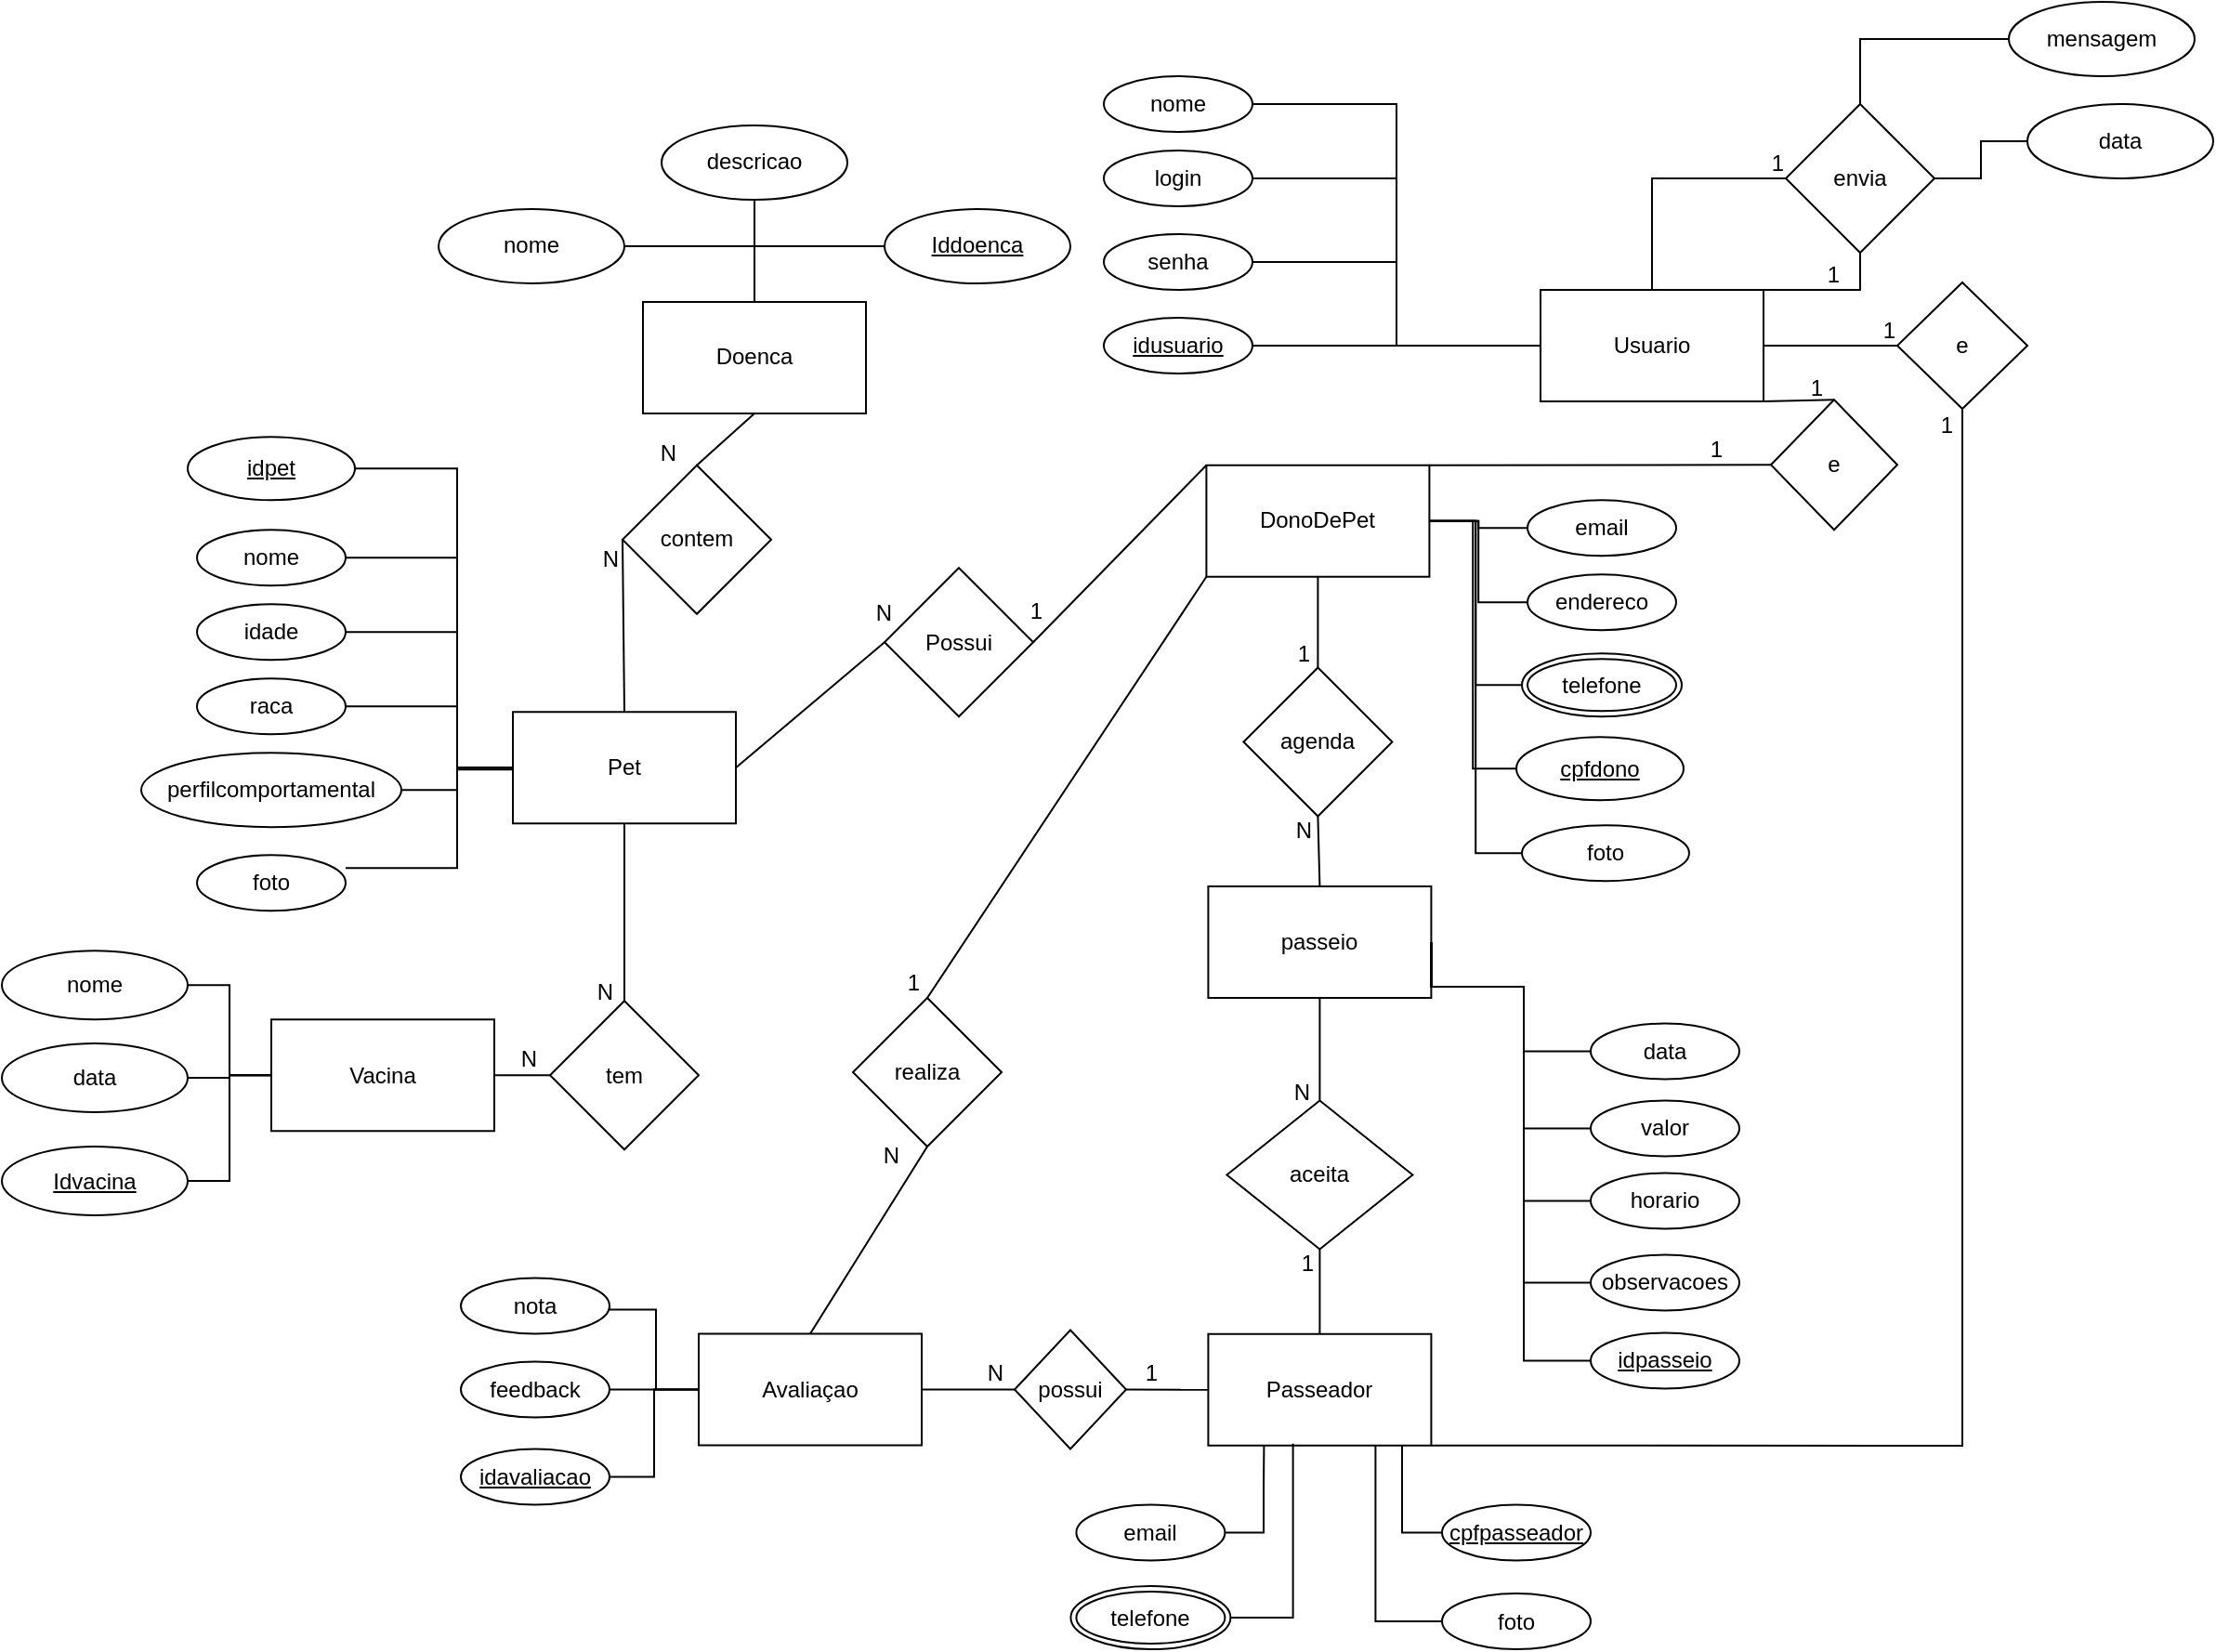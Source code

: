 <mxfile version="24.2.2" type="device">
  <diagram name="Página-1" id="4BAQ9GUI9kAKCa6rDoIa">
    <mxGraphModel dx="2752" dy="934" grid="1" gridSize="10" guides="1" tooltips="1" connect="1" arrows="1" fold="1" page="0" pageScale="1" pageWidth="827" pageHeight="1169" math="0" shadow="0">
      <root>
        <mxCell id="0" />
        <mxCell id="1" parent="0" />
        <mxCell id="MonJqRNqbHhOGK0CBUrv-2" value="Usuario" style="rounded=0;whiteSpace=wrap;html=1;" parent="1" vertex="1">
          <mxGeometry x="-307" y="255" width="120" height="60" as="geometry" />
        </mxCell>
        <mxCell id="MonJqRNqbHhOGK0CBUrv-3" style="edgeStyle=orthogonalEdgeStyle;rounded=0;orthogonalLoop=1;jettySize=auto;html=1;exitX=0.5;exitY=1;exitDx=0;exitDy=0;" parent="1" source="MonJqRNqbHhOGK0CBUrv-2" target="MonJqRNqbHhOGK0CBUrv-2" edge="1">
          <mxGeometry relative="1" as="geometry" />
        </mxCell>
        <mxCell id="MonJqRNqbHhOGK0CBUrv-10" style="edgeStyle=orthogonalEdgeStyle;rounded=0;orthogonalLoop=1;jettySize=auto;html=1;exitX=1;exitY=0.5;exitDx=0;exitDy=0;entryX=0;entryY=0.5;entryDx=0;entryDy=0;endArrow=none;endFill=0;" parent="1" source="MonJqRNqbHhOGK0CBUrv-4" target="MonJqRNqbHhOGK0CBUrv-2" edge="1">
          <mxGeometry relative="1" as="geometry" />
        </mxCell>
        <mxCell id="MonJqRNqbHhOGK0CBUrv-4" value="login" style="ellipse;whiteSpace=wrap;html=1;" parent="1" vertex="1">
          <mxGeometry x="-542" y="180" width="80" height="30" as="geometry" />
        </mxCell>
        <mxCell id="774Z3FmDkCT8_oQ44oAT-26" style="edgeStyle=orthogonalEdgeStyle;rounded=0;orthogonalLoop=1;jettySize=auto;html=1;entryX=0;entryY=0.5;entryDx=0;entryDy=0;endArrow=none;endFill=0;" parent="1" source="MonJqRNqbHhOGK0CBUrv-5" target="MonJqRNqbHhOGK0CBUrv-2" edge="1">
          <mxGeometry relative="1" as="geometry" />
        </mxCell>
        <mxCell id="MonJqRNqbHhOGK0CBUrv-5" value="senha" style="ellipse;whiteSpace=wrap;html=1;" parent="1" vertex="1">
          <mxGeometry x="-542" y="225" width="80" height="30" as="geometry" />
        </mxCell>
        <mxCell id="MonJqRNqbHhOGK0CBUrv-11" style="edgeStyle=orthogonalEdgeStyle;rounded=0;orthogonalLoop=1;jettySize=auto;html=1;exitX=1;exitY=0.5;exitDx=0;exitDy=0;entryX=0;entryY=0.5;entryDx=0;entryDy=0;endArrow=none;endFill=0;" parent="1" source="MonJqRNqbHhOGK0CBUrv-6" target="MonJqRNqbHhOGK0CBUrv-2" edge="1">
          <mxGeometry relative="1" as="geometry" />
        </mxCell>
        <mxCell id="MonJqRNqbHhOGK0CBUrv-6" value="idusuario" style="ellipse;whiteSpace=wrap;html=1;fontStyle=4" parent="1" vertex="1">
          <mxGeometry x="-542" y="270" width="80" height="30" as="geometry" />
        </mxCell>
        <mxCell id="MonJqRNqbHhOGK0CBUrv-14" value="DonoDePet" style="rounded=0;whiteSpace=wrap;html=1;" parent="1" vertex="1">
          <mxGeometry x="-486.8" y="349.37" width="120" height="60" as="geometry" />
        </mxCell>
        <mxCell id="MonJqRNqbHhOGK0CBUrv-24" style="edgeStyle=orthogonalEdgeStyle;rounded=0;orthogonalLoop=1;jettySize=auto;html=1;exitX=0;exitY=0.5;exitDx=0;exitDy=0;entryX=1;entryY=0.5;entryDx=0;entryDy=0;endArrow=none;endFill=0;" parent="1" source="MonJqRNqbHhOGK0CBUrv-18" target="MonJqRNqbHhOGK0CBUrv-14" edge="1">
          <mxGeometry relative="1" as="geometry" />
        </mxCell>
        <mxCell id="MonJqRNqbHhOGK0CBUrv-18" value="email" style="ellipse;whiteSpace=wrap;html=1;" parent="1" vertex="1">
          <mxGeometry x="-314" y="368.13" width="80" height="30" as="geometry" />
        </mxCell>
        <mxCell id="MonJqRNqbHhOGK0CBUrv-26" style="edgeStyle=orthogonalEdgeStyle;rounded=0;orthogonalLoop=1;jettySize=auto;html=1;entryX=1;entryY=0.5;entryDx=0;entryDy=0;endArrow=none;endFill=0;" parent="1" source="774Z3FmDkCT8_oQ44oAT-30" target="MonJqRNqbHhOGK0CBUrv-14" edge="1">
          <mxGeometry relative="1" as="geometry">
            <mxPoint x="-199" y="468" as="sourcePoint" />
          </mxGeometry>
        </mxCell>
        <mxCell id="MonJqRNqbHhOGK0CBUrv-29" value="Pet" style="rounded=0;whiteSpace=wrap;html=1;" parent="1" vertex="1">
          <mxGeometry x="-860" y="482.13" width="120" height="60" as="geometry" />
        </mxCell>
        <mxCell id="MonJqRNqbHhOGK0CBUrv-122" style="edgeStyle=orthogonalEdgeStyle;rounded=0;orthogonalLoop=1;jettySize=auto;html=1;exitX=1;exitY=0.5;exitDx=0;exitDy=0;entryX=0;entryY=0.5;entryDx=0;entryDy=0;endArrow=none;endFill=0;" parent="1" source="MonJqRNqbHhOGK0CBUrv-30" target="MonJqRNqbHhOGK0CBUrv-29" edge="1">
          <mxGeometry relative="1" as="geometry">
            <Array as="points">
              <mxPoint x="-890" y="399.13" />
              <mxPoint x="-890" y="512.13" />
            </Array>
          </mxGeometry>
        </mxCell>
        <mxCell id="MonJqRNqbHhOGK0CBUrv-30" value="nome" style="ellipse;whiteSpace=wrap;html=1;" parent="1" vertex="1">
          <mxGeometry x="-1030" y="384.13" width="80" height="30" as="geometry" />
        </mxCell>
        <mxCell id="MonJqRNqbHhOGK0CBUrv-121" style="edgeStyle=orthogonalEdgeStyle;rounded=0;orthogonalLoop=1;jettySize=auto;html=1;entryX=0;entryY=0.5;entryDx=0;entryDy=0;endArrow=none;endFill=0;" parent="1" source="MonJqRNqbHhOGK0CBUrv-31" target="MonJqRNqbHhOGK0CBUrv-29" edge="1">
          <mxGeometry relative="1" as="geometry">
            <Array as="points">
              <mxPoint x="-890" y="439.13" />
              <mxPoint x="-890" y="512.13" />
            </Array>
          </mxGeometry>
        </mxCell>
        <mxCell id="MonJqRNqbHhOGK0CBUrv-31" value="idade" style="ellipse;whiteSpace=wrap;html=1;" parent="1" vertex="1">
          <mxGeometry x="-1030" y="424.13" width="80" height="30" as="geometry" />
        </mxCell>
        <mxCell id="MonJqRNqbHhOGK0CBUrv-116" value="" style="edgeStyle=orthogonalEdgeStyle;rounded=0;orthogonalLoop=1;jettySize=auto;html=1;endArrow=none;endFill=0;" parent="1" source="MonJqRNqbHhOGK0CBUrv-32" target="MonJqRNqbHhOGK0CBUrv-29" edge="1">
          <mxGeometry relative="1" as="geometry">
            <Array as="points">
              <mxPoint x="-890" y="479.13" />
              <mxPoint x="-890" y="512.13" />
            </Array>
          </mxGeometry>
        </mxCell>
        <mxCell id="MonJqRNqbHhOGK0CBUrv-32" value="raca" style="ellipse;whiteSpace=wrap;html=1;" parent="1" vertex="1">
          <mxGeometry x="-1030" y="464.13" width="80" height="30" as="geometry" />
        </mxCell>
        <mxCell id="MonJqRNqbHhOGK0CBUrv-113" style="edgeStyle=orthogonalEdgeStyle;rounded=0;orthogonalLoop=1;jettySize=auto;html=1;exitX=1;exitY=0.5;exitDx=0;exitDy=0;entryX=0;entryY=0.5;entryDx=0;entryDy=0;endArrow=none;endFill=0;" parent="1" source="MonJqRNqbHhOGK0CBUrv-33" target="MonJqRNqbHhOGK0CBUrv-29" edge="1">
          <mxGeometry relative="1" as="geometry" />
        </mxCell>
        <mxCell id="MonJqRNqbHhOGK0CBUrv-33" value="perfilcomportamental" style="ellipse;whiteSpace=wrap;html=1;" parent="1" vertex="1">
          <mxGeometry x="-1060" y="504.13" width="140" height="40" as="geometry" />
        </mxCell>
        <mxCell id="MonJqRNqbHhOGK0CBUrv-44" value="Passeador" style="rounded=0;whiteSpace=wrap;html=1;" parent="1" vertex="1">
          <mxGeometry x="-485.8" y="816.88" width="120" height="60" as="geometry" />
        </mxCell>
        <mxCell id="MonJqRNqbHhOGK0CBUrv-73" value="passeio" style="rounded=0;whiteSpace=wrap;html=1;" parent="1" vertex="1">
          <mxGeometry x="-485.8" y="576" width="120" height="60" as="geometry" />
        </mxCell>
        <mxCell id="MonJqRNqbHhOGK0CBUrv-78" style="edgeStyle=orthogonalEdgeStyle;rounded=0;orthogonalLoop=1;jettySize=auto;html=1;exitX=0;exitY=0.5;exitDx=0;exitDy=0;entryX=1;entryY=0.5;entryDx=0;entryDy=0;endArrow=none;endFill=0;" parent="1" source="MonJqRNqbHhOGK0CBUrv-74" target="MonJqRNqbHhOGK0CBUrv-73" edge="1">
          <mxGeometry relative="1" as="geometry">
            <Array as="points">
              <mxPoint x="-316" y="665" />
              <mxPoint x="-316" y="630" />
              <mxPoint x="-366" y="630" />
            </Array>
          </mxGeometry>
        </mxCell>
        <mxCell id="MonJqRNqbHhOGK0CBUrv-74" value="data" style="ellipse;whiteSpace=wrap;html=1;" parent="1" vertex="1">
          <mxGeometry x="-280" y="649.75" width="80" height="30" as="geometry" />
        </mxCell>
        <mxCell id="MonJqRNqbHhOGK0CBUrv-79" style="edgeStyle=orthogonalEdgeStyle;rounded=0;orthogonalLoop=1;jettySize=auto;html=1;exitX=0;exitY=0.5;exitDx=0;exitDy=0;entryX=1;entryY=0.5;entryDx=0;entryDy=0;endArrow=none;endFill=0;" parent="1" source="MonJqRNqbHhOGK0CBUrv-75" target="MonJqRNqbHhOGK0CBUrv-73" edge="1">
          <mxGeometry relative="1" as="geometry">
            <Array as="points">
              <mxPoint x="-316" y="706" />
              <mxPoint x="-316" y="630" />
              <mxPoint x="-366" y="630" />
            </Array>
          </mxGeometry>
        </mxCell>
        <mxCell id="MonJqRNqbHhOGK0CBUrv-75" value="valor" style="ellipse;whiteSpace=wrap;html=1;" parent="1" vertex="1">
          <mxGeometry x="-280" y="691.25" width="80" height="30" as="geometry" />
        </mxCell>
        <mxCell id="MonJqRNqbHhOGK0CBUrv-82" style="edgeStyle=orthogonalEdgeStyle;rounded=0;orthogonalLoop=1;jettySize=auto;html=1;exitX=0;exitY=0.5;exitDx=0;exitDy=0;entryX=1;entryY=0.5;entryDx=0;entryDy=0;endArrow=none;endFill=0;" parent="1" source="MonJqRNqbHhOGK0CBUrv-76" target="MonJqRNqbHhOGK0CBUrv-73" edge="1">
          <mxGeometry relative="1" as="geometry">
            <Array as="points">
              <mxPoint x="-316" y="745" />
              <mxPoint x="-316" y="630" />
              <mxPoint x="-366" y="630" />
            </Array>
          </mxGeometry>
        </mxCell>
        <mxCell id="MonJqRNqbHhOGK0CBUrv-76" value="horario" style="ellipse;whiteSpace=wrap;html=1;" parent="1" vertex="1">
          <mxGeometry x="-280" y="730.25" width="80" height="30" as="geometry" />
        </mxCell>
        <mxCell id="MonJqRNqbHhOGK0CBUrv-89" style="edgeStyle=orthogonalEdgeStyle;rounded=0;orthogonalLoop=1;jettySize=auto;html=1;exitX=0;exitY=0.5;exitDx=0;exitDy=0;entryX=1;entryY=0.5;entryDx=0;entryDy=0;endArrow=none;endFill=0;" parent="1" source="MonJqRNqbHhOGK0CBUrv-77" target="MonJqRNqbHhOGK0CBUrv-73" edge="1">
          <mxGeometry relative="1" as="geometry">
            <Array as="points">
              <mxPoint x="-316" y="789" />
              <mxPoint x="-316" y="630" />
              <mxPoint x="-366" y="630" />
            </Array>
          </mxGeometry>
        </mxCell>
        <mxCell id="MonJqRNqbHhOGK0CBUrv-77" value="observacoes" style="ellipse;whiteSpace=wrap;html=1;" parent="1" vertex="1">
          <mxGeometry x="-280" y="774.25" width="80" height="30" as="geometry" />
        </mxCell>
        <mxCell id="MonJqRNqbHhOGK0CBUrv-97" value="Possui" style="rhombus;whiteSpace=wrap;html=1;direction=south;" parent="1" vertex="1">
          <mxGeometry x="-660" y="404.63" width="80" height="80" as="geometry" />
        </mxCell>
        <mxCell id="MonJqRNqbHhOGK0CBUrv-104" value="" style="endArrow=none;html=1;rounded=0;entryX=0.5;entryY=1;entryDx=0;entryDy=0;exitX=1;exitY=0.5;exitDx=0;exitDy=0;" parent="1" source="MonJqRNqbHhOGK0CBUrv-29" target="MonJqRNqbHhOGK0CBUrv-97" edge="1">
          <mxGeometry relative="1" as="geometry">
            <mxPoint x="-620" y="480" as="sourcePoint" />
            <mxPoint x="-570" y="467.33" as="targetPoint" />
          </mxGeometry>
        </mxCell>
        <mxCell id="MonJqRNqbHhOGK0CBUrv-105" value="1" style="resizable=0;html=1;whiteSpace=wrap;align=right;verticalAlign=bottom;" parent="MonJqRNqbHhOGK0CBUrv-104" connectable="0" vertex="1">
          <mxGeometry x="1" relative="1" as="geometry">
            <mxPoint x="87" y="-8" as="offset" />
          </mxGeometry>
        </mxCell>
        <mxCell id="MonJqRNqbHhOGK0CBUrv-128" value="" style="endArrow=none;html=1;rounded=0;exitX=0;exitY=0;exitDx=0;exitDy=0;entryX=0.5;entryY=0;entryDx=0;entryDy=0;" parent="1" source="MonJqRNqbHhOGK0CBUrv-14" target="MonJqRNqbHhOGK0CBUrv-97" edge="1">
          <mxGeometry relative="1" as="geometry">
            <mxPoint x="-457.5" y="486.48" as="sourcePoint" />
            <mxPoint x="-497.5" y="486" as="targetPoint" />
          </mxGeometry>
        </mxCell>
        <mxCell id="MonJqRNqbHhOGK0CBUrv-129" value="N" style="resizable=0;html=1;whiteSpace=wrap;align=right;verticalAlign=bottom;" parent="MonJqRNqbHhOGK0CBUrv-128" connectable="0" vertex="1">
          <mxGeometry x="1" relative="1" as="geometry">
            <mxPoint x="-74" y="-7" as="offset" />
          </mxGeometry>
        </mxCell>
        <mxCell id="MonJqRNqbHhOGK0CBUrv-168" value="agenda" style="rhombus;whiteSpace=wrap;html=1;" parent="1" vertex="1">
          <mxGeometry x="-466.8" y="458.25" width="80" height="80" as="geometry" />
        </mxCell>
        <mxCell id="MonJqRNqbHhOGK0CBUrv-173" value="" style="endArrow=none;html=1;rounded=0;exitX=0.5;exitY=1;exitDx=0;exitDy=0;entryX=0.5;entryY=0;entryDx=0;entryDy=0;" parent="1" source="MonJqRNqbHhOGK0CBUrv-14" target="MonJqRNqbHhOGK0CBUrv-168" edge="1">
          <mxGeometry relative="1" as="geometry">
            <mxPoint x="-563.8" y="498.25" as="sourcePoint" />
            <mxPoint x="-433.8" y="458.25" as="targetPoint" />
          </mxGeometry>
        </mxCell>
        <mxCell id="MonJqRNqbHhOGK0CBUrv-174" value="1" style="resizable=0;html=1;whiteSpace=wrap;align=right;verticalAlign=bottom;" parent="MonJqRNqbHhOGK0CBUrv-173" connectable="0" vertex="1">
          <mxGeometry x="1" relative="1" as="geometry">
            <mxPoint x="-3" y="1" as="offset" />
          </mxGeometry>
        </mxCell>
        <mxCell id="MonJqRNqbHhOGK0CBUrv-175" value="" style="endArrow=none;html=1;rounded=0;exitX=0.5;exitY=1;exitDx=0;exitDy=0;entryX=0.5;entryY=0;entryDx=0;entryDy=0;" parent="1" source="MonJqRNqbHhOGK0CBUrv-168" target="MonJqRNqbHhOGK0CBUrv-73" edge="1">
          <mxGeometry relative="1" as="geometry">
            <mxPoint x="-673.8" y="588.25" as="sourcePoint" />
            <mxPoint x="-513.8" y="588.25" as="targetPoint" />
          </mxGeometry>
        </mxCell>
        <mxCell id="MonJqRNqbHhOGK0CBUrv-176" value="N" style="resizable=0;html=1;whiteSpace=wrap;align=right;verticalAlign=bottom;" parent="MonJqRNqbHhOGK0CBUrv-175" connectable="0" vertex="1">
          <mxGeometry x="1" relative="1" as="geometry">
            <mxPoint x="-3" y="-22" as="offset" />
          </mxGeometry>
        </mxCell>
        <mxCell id="MonJqRNqbHhOGK0CBUrv-179" value="aceita" style="rhombus;whiteSpace=wrap;html=1;" parent="1" vertex="1">
          <mxGeometry x="-475.8" y="691.25" width="100" height="80" as="geometry" />
        </mxCell>
        <mxCell id="MonJqRNqbHhOGK0CBUrv-181" value="" style="endArrow=none;html=1;rounded=0;exitX=0.5;exitY=0;exitDx=0;exitDy=0;entryX=0.5;entryY=1;entryDx=0;entryDy=0;" parent="1" source="MonJqRNqbHhOGK0CBUrv-44" target="MonJqRNqbHhOGK0CBUrv-179" edge="1">
          <mxGeometry relative="1" as="geometry">
            <mxPoint x="-493.8" y="758.75" as="sourcePoint" />
            <mxPoint x="-333.8" y="758.75" as="targetPoint" />
          </mxGeometry>
        </mxCell>
        <mxCell id="MonJqRNqbHhOGK0CBUrv-182" value="1" style="resizable=0;html=1;whiteSpace=wrap;align=right;verticalAlign=bottom;" parent="MonJqRNqbHhOGK0CBUrv-181" connectable="0" vertex="1">
          <mxGeometry x="1" relative="1" as="geometry">
            <mxPoint x="-2" y="16" as="offset" />
          </mxGeometry>
        </mxCell>
        <mxCell id="MonJqRNqbHhOGK0CBUrv-183" value="" style="endArrow=none;html=1;rounded=0;exitX=0.5;exitY=1;exitDx=0;exitDy=0;entryX=0.5;entryY=0;entryDx=0;entryDy=0;" parent="1" source="MonJqRNqbHhOGK0CBUrv-73" target="MonJqRNqbHhOGK0CBUrv-179" edge="1">
          <mxGeometry relative="1" as="geometry">
            <mxPoint x="-493.8" y="658.25" as="sourcePoint" />
            <mxPoint x="-333.8" y="658.25" as="targetPoint" />
          </mxGeometry>
        </mxCell>
        <mxCell id="MonJqRNqbHhOGK0CBUrv-184" value="N" style="resizable=0;html=1;whiteSpace=wrap;align=right;verticalAlign=bottom;" parent="MonJqRNqbHhOGK0CBUrv-183" connectable="0" vertex="1">
          <mxGeometry x="1" relative="1" as="geometry">
            <mxPoint x="-4" y="4" as="offset" />
          </mxGeometry>
        </mxCell>
        <mxCell id="MonJqRNqbHhOGK0CBUrv-185" value="realiza" style="rhombus;whiteSpace=wrap;html=1;" parent="1" vertex="1">
          <mxGeometry x="-677" y="636" width="80" height="80" as="geometry" />
        </mxCell>
        <mxCell id="MonJqRNqbHhOGK0CBUrv-189" value="" style="endArrow=none;html=1;rounded=0;exitX=0.5;exitY=0;exitDx=0;exitDy=0;entryX=0;entryY=1;entryDx=0;entryDy=0;" parent="1" source="MonJqRNqbHhOGK0CBUrv-185" target="MonJqRNqbHhOGK0CBUrv-14" edge="1">
          <mxGeometry relative="1" as="geometry">
            <mxPoint x="-620" y="590" as="sourcePoint" />
            <mxPoint x="-460" y="590" as="targetPoint" />
          </mxGeometry>
        </mxCell>
        <mxCell id="MonJqRNqbHhOGK0CBUrv-190" value="1" style="resizable=0;html=1;whiteSpace=wrap;align=right;verticalAlign=bottom;" parent="MonJqRNqbHhOGK0CBUrv-189" connectable="0" vertex="1">
          <mxGeometry x="1" relative="1" as="geometry">
            <mxPoint x="-153" y="227" as="offset" />
          </mxGeometry>
        </mxCell>
        <mxCell id="MonJqRNqbHhOGK0CBUrv-265" style="edgeStyle=orthogonalEdgeStyle;rounded=0;orthogonalLoop=1;jettySize=auto;html=1;exitX=0;exitY=0.5;exitDx=0;exitDy=0;entryX=1;entryY=0.5;entryDx=0;entryDy=0;endArrow=none;endFill=0;" parent="1" source="MonJqRNqbHhOGK0CBUrv-201" target="MonJqRNqbHhOGK0CBUrv-14" edge="1">
          <mxGeometry relative="1" as="geometry" />
        </mxCell>
        <mxCell id="MonJqRNqbHhOGK0CBUrv-201" value="cpfdono" style="ellipse;whiteSpace=wrap;html=1;fontStyle=4" parent="1" vertex="1">
          <mxGeometry x="-320" y="495.63" width="90" height="34" as="geometry" />
        </mxCell>
        <mxCell id="MonJqRNqbHhOGK0CBUrv-204" style="edgeStyle=orthogonalEdgeStyle;rounded=0;orthogonalLoop=1;jettySize=auto;html=1;entryX=0;entryY=0.5;entryDx=0;entryDy=0;endArrow=none;endFill=0;" parent="1" source="MonJqRNqbHhOGK0CBUrv-203" target="MonJqRNqbHhOGK0CBUrv-29" edge="1">
          <mxGeometry relative="1" as="geometry">
            <Array as="points">
              <mxPoint x="-890" y="351.13" />
              <mxPoint x="-890" y="512.13" />
            </Array>
          </mxGeometry>
        </mxCell>
        <mxCell id="MonJqRNqbHhOGK0CBUrv-203" value="idpet" style="ellipse;whiteSpace=wrap;html=1;fontStyle=4" parent="1" vertex="1">
          <mxGeometry x="-1035" y="334.13" width="90" height="34" as="geometry" />
        </mxCell>
        <mxCell id="MonJqRNqbHhOGK0CBUrv-206" value="Avaliaçao" style="rounded=0;whiteSpace=wrap;html=1;" parent="1" vertex="1">
          <mxGeometry x="-760" y="816.75" width="120" height="60" as="geometry" />
        </mxCell>
        <mxCell id="MonJqRNqbHhOGK0CBUrv-208" value="" style="endArrow=none;html=1;rounded=0;entryX=0.5;entryY=0;entryDx=0;entryDy=0;exitX=0.5;exitY=1;exitDx=0;exitDy=0;" parent="1" source="MonJqRNqbHhOGK0CBUrv-185" target="MonJqRNqbHhOGK0CBUrv-206" edge="1">
          <mxGeometry relative="1" as="geometry">
            <mxPoint x="-1030" y="860.5" as="sourcePoint" />
            <mxPoint x="-870" y="860.5" as="targetPoint" />
          </mxGeometry>
        </mxCell>
        <mxCell id="MonJqRNqbHhOGK0CBUrv-209" value="N" style="resizable=0;html=1;whiteSpace=wrap;align=right;verticalAlign=bottom;" parent="MonJqRNqbHhOGK0CBUrv-208" connectable="0" vertex="1">
          <mxGeometry x="1" relative="1" as="geometry">
            <mxPoint x="50" y="-87" as="offset" />
          </mxGeometry>
        </mxCell>
        <mxCell id="MonJqRNqbHhOGK0CBUrv-210" value="possui" style="rhombus;whiteSpace=wrap;html=1;" parent="1" vertex="1">
          <mxGeometry x="-590" y="814.75" width="60" height="64" as="geometry" />
        </mxCell>
        <mxCell id="MonJqRNqbHhOGK0CBUrv-213" value="" style="endArrow=none;html=1;rounded=0;exitX=1;exitY=0.5;exitDx=0;exitDy=0;entryX=0;entryY=0.5;entryDx=0;entryDy=0;" parent="1" source="MonJqRNqbHhOGK0CBUrv-206" target="MonJqRNqbHhOGK0CBUrv-210" edge="1">
          <mxGeometry relative="1" as="geometry">
            <mxPoint x="-573" y="993.57" as="sourcePoint" />
            <mxPoint x="-648.8" y="846.75" as="targetPoint" />
          </mxGeometry>
        </mxCell>
        <mxCell id="MonJqRNqbHhOGK0CBUrv-214" value="N" style="resizable=0;html=1;whiteSpace=wrap;align=right;verticalAlign=bottom;" parent="MonJqRNqbHhOGK0CBUrv-213" connectable="0" vertex="1">
          <mxGeometry x="1" relative="1" as="geometry">
            <mxPoint x="-5" as="offset" />
          </mxGeometry>
        </mxCell>
        <mxCell id="9aSvV8CmTxXtGBdBaeeX-5" style="edgeStyle=orthogonalEdgeStyle;rounded=0;orthogonalLoop=1;jettySize=auto;html=1;entryX=0.25;entryY=1;entryDx=0;entryDy=0;endArrow=none;endFill=0;" edge="1" parent="1" source="MonJqRNqbHhOGK0CBUrv-237" target="MonJqRNqbHhOGK0CBUrv-44">
          <mxGeometry relative="1" as="geometry">
            <Array as="points">
              <mxPoint x="-456" y="923.5" />
              <mxPoint x="-456" y="900.5" />
              <mxPoint x="-456" y="900.5" />
            </Array>
          </mxGeometry>
        </mxCell>
        <mxCell id="MonJqRNqbHhOGK0CBUrv-237" value="email" style="ellipse;whiteSpace=wrap;html=1;" parent="1" vertex="1">
          <mxGeometry x="-556.8" y="908.75" width="80" height="30" as="geometry" />
        </mxCell>
        <mxCell id="MonJqRNqbHhOGK0CBUrv-250" style="edgeStyle=orthogonalEdgeStyle;rounded=0;orthogonalLoop=1;jettySize=auto;html=1;exitX=1;exitY=0.5;exitDx=0;exitDy=0;entryX=0;entryY=0.5;entryDx=0;entryDy=0;endArrow=none;endFill=0;" parent="1" source="MonJqRNqbHhOGK0CBUrv-245" target="MonJqRNqbHhOGK0CBUrv-206" edge="1">
          <mxGeometry relative="1" as="geometry">
            <Array as="points">
              <mxPoint x="-783" y="803.75" />
              <mxPoint x="-783" y="846.75" />
            </Array>
          </mxGeometry>
        </mxCell>
        <mxCell id="MonJqRNqbHhOGK0CBUrv-245" value="nota" style="ellipse;whiteSpace=wrap;html=1;" parent="1" vertex="1">
          <mxGeometry x="-888" y="786.75" width="80" height="30" as="geometry" />
        </mxCell>
        <mxCell id="MonJqRNqbHhOGK0CBUrv-248" style="edgeStyle=orthogonalEdgeStyle;rounded=0;orthogonalLoop=1;jettySize=auto;html=1;exitX=1;exitY=0.5;exitDx=0;exitDy=0;entryX=0;entryY=0.5;entryDx=0;entryDy=0;endArrow=none;endFill=0;" parent="1" source="MonJqRNqbHhOGK0CBUrv-246" target="MonJqRNqbHhOGK0CBUrv-206" edge="1">
          <mxGeometry relative="1" as="geometry" />
        </mxCell>
        <mxCell id="MonJqRNqbHhOGK0CBUrv-246" value="feedback" style="ellipse;whiteSpace=wrap;html=1;" parent="1" vertex="1">
          <mxGeometry x="-888" y="831.75" width="80" height="30" as="geometry" />
        </mxCell>
        <mxCell id="MonJqRNqbHhOGK0CBUrv-251" value="e" style="rhombus;whiteSpace=wrap;html=1;" parent="1" vertex="1">
          <mxGeometry x="-183" y="314.13" width="68" height="70" as="geometry" />
        </mxCell>
        <mxCell id="MonJqRNqbHhOGK0CBUrv-252" value="e" style="rhombus;whiteSpace=wrap;html=1;" parent="1" vertex="1">
          <mxGeometry x="-115" y="251" width="70" height="68" as="geometry" />
        </mxCell>
        <mxCell id="MonJqRNqbHhOGK0CBUrv-254" value="" style="endArrow=none;html=1;rounded=0;entryX=0.5;entryY=0;entryDx=0;entryDy=0;exitX=1;exitY=1;exitDx=0;exitDy=0;" parent="1" source="MonJqRNqbHhOGK0CBUrv-2" target="MonJqRNqbHhOGK0CBUrv-251" edge="1">
          <mxGeometry relative="1" as="geometry">
            <mxPoint x="-190" y="314" as="sourcePoint" />
            <mxPoint x="-162" y="344" as="targetPoint" />
          </mxGeometry>
        </mxCell>
        <mxCell id="MonJqRNqbHhOGK0CBUrv-255" value="1" style="resizable=0;html=1;whiteSpace=wrap;align=right;verticalAlign=bottom;" parent="MonJqRNqbHhOGK0CBUrv-254" connectable="0" vertex="1">
          <mxGeometry x="1" relative="1" as="geometry">
            <mxPoint x="-4" y="2" as="offset" />
          </mxGeometry>
        </mxCell>
        <mxCell id="MonJqRNqbHhOGK0CBUrv-256" value="" style="endArrow=none;html=1;rounded=0;exitX=1;exitY=0;exitDx=0;exitDy=0;entryX=0;entryY=0.5;entryDx=0;entryDy=0;" parent="1" source="MonJqRNqbHhOGK0CBUrv-14" target="MonJqRNqbHhOGK0CBUrv-251" edge="1">
          <mxGeometry relative="1" as="geometry">
            <mxPoint x="-15" y="460" as="sourcePoint" />
            <mxPoint x="145" y="460" as="targetPoint" />
            <Array as="points" />
          </mxGeometry>
        </mxCell>
        <mxCell id="MonJqRNqbHhOGK0CBUrv-257" value="1" style="resizable=0;html=1;whiteSpace=wrap;align=right;verticalAlign=bottom;" parent="MonJqRNqbHhOGK0CBUrv-256" connectable="0" vertex="1">
          <mxGeometry x="1" relative="1" as="geometry">
            <mxPoint x="-25" as="offset" />
          </mxGeometry>
        </mxCell>
        <mxCell id="MonJqRNqbHhOGK0CBUrv-260" value="" style="endArrow=none;html=1;rounded=0;exitX=1;exitY=1;exitDx=0;exitDy=0;entryX=0.5;entryY=1;entryDx=0;entryDy=0;" parent="1" source="MonJqRNqbHhOGK0CBUrv-44" target="MonJqRNqbHhOGK0CBUrv-252" edge="1">
          <mxGeometry relative="1" as="geometry">
            <mxPoint x="-260" y="810" as="sourcePoint" />
            <mxPoint x="-100" y="810" as="targetPoint" />
            <Array as="points">
              <mxPoint x="-80" y="877" />
              <mxPoint x="-80" y="610" />
            </Array>
          </mxGeometry>
        </mxCell>
        <mxCell id="MonJqRNqbHhOGK0CBUrv-261" value="1" style="resizable=0;html=1;whiteSpace=wrap;align=right;verticalAlign=bottom;" parent="MonJqRNqbHhOGK0CBUrv-260" connectable="0" vertex="1">
          <mxGeometry x="1" relative="1" as="geometry">
            <mxPoint x="-4" y="18" as="offset" />
          </mxGeometry>
        </mxCell>
        <mxCell id="MonJqRNqbHhOGK0CBUrv-263" value="" style="endArrow=none;html=1;rounded=0;entryX=0;entryY=0.5;entryDx=0;entryDy=0;exitX=1;exitY=0.5;exitDx=0;exitDy=0;" parent="1" source="MonJqRNqbHhOGK0CBUrv-2" target="MonJqRNqbHhOGK0CBUrv-252" edge="1">
          <mxGeometry relative="1" as="geometry">
            <mxPoint x="-170" y="285" as="sourcePoint" />
            <mxPoint x="-215" y="320" as="targetPoint" />
          </mxGeometry>
        </mxCell>
        <mxCell id="MonJqRNqbHhOGK0CBUrv-264" value="1" style="resizable=0;html=1;whiteSpace=wrap;align=right;verticalAlign=bottom;" parent="MonJqRNqbHhOGK0CBUrv-263" connectable="0" vertex="1">
          <mxGeometry x="1" relative="1" as="geometry" />
        </mxCell>
        <mxCell id="MonJqRNqbHhOGK0CBUrv-266" value="cpfpasseador" style="ellipse;whiteSpace=wrap;html=1;fontStyle=4" parent="1" vertex="1">
          <mxGeometry x="-360" y="908.75" width="80" height="30" as="geometry" />
        </mxCell>
        <mxCell id="774Z3FmDkCT8_oQ44oAT-3" style="edgeStyle=orthogonalEdgeStyle;rounded=0;orthogonalLoop=1;jettySize=auto;html=1;exitX=0;exitY=0.5;exitDx=0;exitDy=0;entryX=1;entryY=0.5;entryDx=0;entryDy=0;endArrow=none;endFill=0;" parent="1" source="774Z3FmDkCT8_oQ44oAT-34" target="MonJqRNqbHhOGK0CBUrv-14" edge="1">
          <mxGeometry relative="1" as="geometry">
            <mxPoint x="-196" y="550" as="sourcePoint" />
          </mxGeometry>
        </mxCell>
        <mxCell id="774Z3FmDkCT8_oQ44oAT-6" style="edgeStyle=orthogonalEdgeStyle;rounded=0;orthogonalLoop=1;jettySize=auto;html=1;exitX=0;exitY=0.5;exitDx=0;exitDy=0;entryX=1;entryY=0.5;entryDx=0;entryDy=0;endArrow=none;endFill=0;" parent="1" source="774Z3FmDkCT8_oQ44oAT-5" target="MonJqRNqbHhOGK0CBUrv-73" edge="1">
          <mxGeometry relative="1" as="geometry">
            <Array as="points">
              <mxPoint x="-316" y="831" />
              <mxPoint x="-316" y="630" />
              <mxPoint x="-366" y="630" />
            </Array>
          </mxGeometry>
        </mxCell>
        <mxCell id="774Z3FmDkCT8_oQ44oAT-5" value="idpasseio" style="ellipse;whiteSpace=wrap;html=1;fontStyle=4" parent="1" vertex="1">
          <mxGeometry x="-280" y="816.25" width="80" height="30" as="geometry" />
        </mxCell>
        <mxCell id="774Z3FmDkCT8_oQ44oAT-8" style="edgeStyle=orthogonalEdgeStyle;rounded=0;orthogonalLoop=1;jettySize=auto;html=1;exitX=1;exitY=0.5;exitDx=0;exitDy=0;entryX=0;entryY=0.5;entryDx=0;entryDy=0;endArrow=none;endFill=0;" parent="1" source="774Z3FmDkCT8_oQ44oAT-7" target="MonJqRNqbHhOGK0CBUrv-206" edge="1">
          <mxGeometry relative="1" as="geometry" />
        </mxCell>
        <mxCell id="774Z3FmDkCT8_oQ44oAT-7" value="idavaliacao" style="ellipse;whiteSpace=wrap;html=1;fontStyle=4" parent="1" vertex="1">
          <mxGeometry x="-888" y="878.75" width="80" height="30" as="geometry" />
        </mxCell>
        <mxCell id="774Z3FmDkCT8_oQ44oAT-30" value="endereco" style="ellipse;whiteSpace=wrap;html=1;" parent="1" vertex="1">
          <mxGeometry x="-314" y="408.13" width="80" height="30" as="geometry" />
        </mxCell>
        <mxCell id="774Z3FmDkCT8_oQ44oAT-31" value="telefone" style="ellipse;shape=doubleEllipse;margin=3;whiteSpace=wrap;html=1;align=center;" parent="1" vertex="1">
          <mxGeometry x="-559.8" y="952.5" width="86" height="34" as="geometry" />
        </mxCell>
        <mxCell id="774Z3FmDkCT8_oQ44oAT-34" value="telefone" style="ellipse;shape=doubleEllipse;margin=3;whiteSpace=wrap;html=1;align=center;" parent="1" vertex="1">
          <mxGeometry x="-317" y="450.63" width="86" height="34" as="geometry" />
        </mxCell>
        <mxCell id="774Z3FmDkCT8_oQ44oAT-71" value="" style="endArrow=none;html=1;rounded=0;exitX=1;exitY=0.5;exitDx=0;exitDy=0;entryX=0;entryY=0.5;entryDx=0;entryDy=0;" parent="1" source="MonJqRNqbHhOGK0CBUrv-210" target="MonJqRNqbHhOGK0CBUrv-44" edge="1">
          <mxGeometry relative="1" as="geometry">
            <mxPoint x="-573.3" y="884.75" as="sourcePoint" />
            <mxPoint x="-538.3" y="884.75" as="targetPoint" />
          </mxGeometry>
        </mxCell>
        <mxCell id="774Z3FmDkCT8_oQ44oAT-72" value="1" style="resizable=0;html=1;whiteSpace=wrap;align=right;verticalAlign=bottom;" parent="774Z3FmDkCT8_oQ44oAT-71" connectable="0" vertex="1">
          <mxGeometry x="1" relative="1" as="geometry">
            <mxPoint x="-25" as="offset" />
          </mxGeometry>
        </mxCell>
        <mxCell id="774Z3FmDkCT8_oQ44oAT-76" style="edgeStyle=orthogonalEdgeStyle;rounded=0;orthogonalLoop=1;jettySize=auto;html=1;entryX=0;entryY=0.5;entryDx=0;entryDy=0;endArrow=none;endFill=0;" parent="1" edge="1">
          <mxGeometry relative="1" as="geometry">
            <Array as="points">
              <mxPoint x="-890" y="566.13" />
              <mxPoint x="-890" y="513.13" />
              <mxPoint x="-860" y="513.13" />
            </Array>
            <mxPoint x="-950.0" y="566.138" as="sourcePoint" />
            <mxPoint x="-860" y="504.13" as="targetPoint" />
          </mxGeometry>
        </mxCell>
        <mxCell id="774Z3FmDkCT8_oQ44oAT-74" value="foto" style="ellipse;whiteSpace=wrap;html=1;" parent="1" vertex="1">
          <mxGeometry x="-1030" y="559.13" width="80" height="30" as="geometry" />
        </mxCell>
        <mxCell id="9aSvV8CmTxXtGBdBaeeX-4" style="edgeStyle=orthogonalEdgeStyle;rounded=0;orthogonalLoop=1;jettySize=auto;html=1;entryX=0.75;entryY=1;entryDx=0;entryDy=0;endArrow=none;endFill=0;" edge="1" parent="1" source="774Z3FmDkCT8_oQ44oAT-77" target="MonJqRNqbHhOGK0CBUrv-44">
          <mxGeometry relative="1" as="geometry" />
        </mxCell>
        <mxCell id="774Z3FmDkCT8_oQ44oAT-77" value="foto" style="ellipse;whiteSpace=wrap;html=1;" parent="1" vertex="1">
          <mxGeometry x="-360" y="956.5" width="80" height="30" as="geometry" />
        </mxCell>
        <mxCell id="774Z3FmDkCT8_oQ44oAT-80" style="edgeStyle=orthogonalEdgeStyle;rounded=0;orthogonalLoop=1;jettySize=auto;html=1;entryX=1;entryY=0.5;entryDx=0;entryDy=0;endArrow=none;endFill=0;" parent="1" source="774Z3FmDkCT8_oQ44oAT-79" target="MonJqRNqbHhOGK0CBUrv-14" edge="1">
          <mxGeometry relative="1" as="geometry" />
        </mxCell>
        <mxCell id="774Z3FmDkCT8_oQ44oAT-79" value="foto" style="ellipse;whiteSpace=wrap;html=1;" parent="1" vertex="1">
          <mxGeometry x="-317" y="543.13" width="90" height="30" as="geometry" />
        </mxCell>
        <mxCell id="tEQJeWXn0lhhpa4tf6Mg-1" value="Vacina" style="rounded=0;whiteSpace=wrap;html=1;" parent="1" vertex="1">
          <mxGeometry x="-990" y="647.63" width="120" height="60" as="geometry" />
        </mxCell>
        <mxCell id="tEQJeWXn0lhhpa4tf6Mg-9" style="edgeStyle=orthogonalEdgeStyle;rounded=0;orthogonalLoop=1;jettySize=auto;html=1;exitX=1;exitY=0.5;exitDx=0;exitDy=0;entryX=0;entryY=0.5;entryDx=0;entryDy=0;endArrow=none;endFill=0;" parent="1" source="tEQJeWXn0lhhpa4tf6Mg-2" target="tEQJeWXn0lhhpa4tf6Mg-1" edge="1">
          <mxGeometry relative="1" as="geometry" />
        </mxCell>
        <mxCell id="tEQJeWXn0lhhpa4tf6Mg-2" value="nome" style="ellipse;whiteSpace=wrap;html=1;" parent="1" vertex="1">
          <mxGeometry x="-1135" y="610.63" width="100" height="37" as="geometry" />
        </mxCell>
        <mxCell id="tEQJeWXn0lhhpa4tf6Mg-5" style="edgeStyle=orthogonalEdgeStyle;rounded=0;orthogonalLoop=1;jettySize=auto;html=1;exitX=0.5;exitY=1;exitDx=0;exitDy=0;" parent="1" source="tEQJeWXn0lhhpa4tf6Mg-2" target="tEQJeWXn0lhhpa4tf6Mg-2" edge="1">
          <mxGeometry relative="1" as="geometry" />
        </mxCell>
        <mxCell id="tEQJeWXn0lhhpa4tf6Mg-10" value="tem" style="rhombus;whiteSpace=wrap;html=1;" parent="1" vertex="1">
          <mxGeometry x="-840" y="637.63" width="80" height="80" as="geometry" />
        </mxCell>
        <mxCell id="tEQJeWXn0lhhpa4tf6Mg-12" value="" style="endArrow=none;html=1;rounded=0;exitX=1;exitY=0.5;exitDx=0;exitDy=0;entryX=0;entryY=0.5;entryDx=0;entryDy=0;" parent="1" source="tEQJeWXn0lhhpa4tf6Mg-1" target="tEQJeWXn0lhhpa4tf6Mg-10" edge="1">
          <mxGeometry relative="1" as="geometry">
            <mxPoint x="-1150" y="853.63" as="sourcePoint" />
            <mxPoint x="-990" y="853.63" as="targetPoint" />
          </mxGeometry>
        </mxCell>
        <mxCell id="tEQJeWXn0lhhpa4tf6Mg-13" value="N" style="resizable=0;html=1;whiteSpace=wrap;align=right;verticalAlign=bottom;" parent="tEQJeWXn0lhhpa4tf6Mg-12" connectable="0" vertex="1">
          <mxGeometry x="1" relative="1" as="geometry">
            <mxPoint x="-6" as="offset" />
          </mxGeometry>
        </mxCell>
        <mxCell id="tEQJeWXn0lhhpa4tf6Mg-14" value="" style="endArrow=none;html=1;rounded=0;exitX=0.5;exitY=1;exitDx=0;exitDy=0;entryX=0.5;entryY=0;entryDx=0;entryDy=0;" parent="1" source="MonJqRNqbHhOGK0CBUrv-29" target="tEQJeWXn0lhhpa4tf6Mg-10" edge="1">
          <mxGeometry relative="1" as="geometry">
            <mxPoint x="-820" y="533.13" as="sourcePoint" />
            <mxPoint x="-660" y="533.13" as="targetPoint" />
          </mxGeometry>
        </mxCell>
        <mxCell id="tEQJeWXn0lhhpa4tf6Mg-15" value="N" style="resizable=0;html=1;whiteSpace=wrap;align=right;verticalAlign=bottom;" parent="tEQJeWXn0lhhpa4tf6Mg-14" connectable="0" vertex="1">
          <mxGeometry x="1" relative="1" as="geometry">
            <mxPoint x="-5" y="4" as="offset" />
          </mxGeometry>
        </mxCell>
        <mxCell id="tEQJeWXn0lhhpa4tf6Mg-17" value="contem" style="rhombus;whiteSpace=wrap;html=1;" parent="1" vertex="1">
          <mxGeometry x="-801" y="349.37" width="80" height="80" as="geometry" />
        </mxCell>
        <mxCell id="tEQJeWXn0lhhpa4tf6Mg-18" value="Doenca" style="rounded=0;whiteSpace=wrap;html=1;" parent="1" vertex="1">
          <mxGeometry x="-790" y="261.49" width="120" height="60" as="geometry" />
        </mxCell>
        <mxCell id="tEQJeWXn0lhhpa4tf6Mg-19" value="" style="endArrow=none;html=1;rounded=0;exitX=0.5;exitY=0;exitDx=0;exitDy=0;entryX=0.5;entryY=1;entryDx=0;entryDy=0;" parent="1" source="tEQJeWXn0lhhpa4tf6Mg-17" target="tEQJeWXn0lhhpa4tf6Mg-18" edge="1">
          <mxGeometry relative="1" as="geometry">
            <mxPoint x="-1100" y="201.49" as="sourcePoint" />
            <mxPoint x="-940" y="201.49" as="targetPoint" />
          </mxGeometry>
        </mxCell>
        <mxCell id="tEQJeWXn0lhhpa4tf6Mg-20" value="N" style="resizable=0;html=1;whiteSpace=wrap;align=right;verticalAlign=bottom;" parent="tEQJeWXn0lhhpa4tf6Mg-19" connectable="0" vertex="1">
          <mxGeometry x="1" relative="1" as="geometry">
            <mxPoint x="-40" y="30" as="offset" />
          </mxGeometry>
        </mxCell>
        <mxCell id="tEQJeWXn0lhhpa4tf6Mg-21" value="" style="endArrow=none;html=1;rounded=0;exitX=0.5;exitY=0;exitDx=0;exitDy=0;entryX=0;entryY=0.5;entryDx=0;entryDy=0;" parent="1" source="MonJqRNqbHhOGK0CBUrv-29" target="tEQJeWXn0lhhpa4tf6Mg-17" edge="1">
          <mxGeometry relative="1" as="geometry">
            <mxPoint x="-1130" y="157.88" as="sourcePoint" />
            <mxPoint x="-970" y="157.88" as="targetPoint" />
            <Array as="points" />
          </mxGeometry>
        </mxCell>
        <mxCell id="tEQJeWXn0lhhpa4tf6Mg-22" value="N" style="resizable=0;html=1;whiteSpace=wrap;align=right;verticalAlign=bottom;" parent="tEQJeWXn0lhhpa4tf6Mg-21" connectable="0" vertex="1">
          <mxGeometry x="1" relative="1" as="geometry">
            <mxPoint y="19" as="offset" />
          </mxGeometry>
        </mxCell>
        <mxCell id="tEQJeWXn0lhhpa4tf6Mg-24" style="edgeStyle=orthogonalEdgeStyle;rounded=0;orthogonalLoop=1;jettySize=auto;html=1;exitX=1;exitY=0.5;exitDx=0;exitDy=0;entryX=0;entryY=0.5;entryDx=0;entryDy=0;endArrow=none;endFill=0;" parent="1" source="tEQJeWXn0lhhpa4tf6Mg-23" target="tEQJeWXn0lhhpa4tf6Mg-1" edge="1">
          <mxGeometry relative="1" as="geometry" />
        </mxCell>
        <mxCell id="tEQJeWXn0lhhpa4tf6Mg-23" value="Idvacina" style="ellipse;whiteSpace=wrap;html=1;fontStyle=4" parent="1" vertex="1">
          <mxGeometry x="-1135" y="716" width="100" height="37" as="geometry" />
        </mxCell>
        <mxCell id="tEQJeWXn0lhhpa4tf6Mg-26" style="edgeStyle=orthogonalEdgeStyle;rounded=0;orthogonalLoop=1;jettySize=auto;html=1;endArrow=none;endFill=0;" parent="1" source="tEQJeWXn0lhhpa4tf6Mg-25" target="tEQJeWXn0lhhpa4tf6Mg-18" edge="1">
          <mxGeometry relative="1" as="geometry" />
        </mxCell>
        <mxCell id="tEQJeWXn0lhhpa4tf6Mg-25" value="nome" style="ellipse;whiteSpace=wrap;html=1;align=center;" parent="1" vertex="1">
          <mxGeometry x="-900" y="211.49" width="100" height="40" as="geometry" />
        </mxCell>
        <mxCell id="tEQJeWXn0lhhpa4tf6Mg-28" style="edgeStyle=orthogonalEdgeStyle;rounded=0;orthogonalLoop=1;jettySize=auto;html=1;entryX=0.5;entryY=0;entryDx=0;entryDy=0;endArrow=none;endFill=0;" parent="1" source="tEQJeWXn0lhhpa4tf6Mg-27" target="tEQJeWXn0lhhpa4tf6Mg-18" edge="1">
          <mxGeometry relative="1" as="geometry" />
        </mxCell>
        <mxCell id="tEQJeWXn0lhhpa4tf6Mg-27" value="descricao" style="ellipse;whiteSpace=wrap;html=1;align=center;" parent="1" vertex="1">
          <mxGeometry x="-780" y="166.49" width="100" height="40" as="geometry" />
        </mxCell>
        <mxCell id="tEQJeWXn0lhhpa4tf6Mg-31" style="edgeStyle=orthogonalEdgeStyle;rounded=0;orthogonalLoop=1;jettySize=auto;html=1;exitX=0;exitY=0.5;exitDx=0;exitDy=0;entryX=0.5;entryY=0;entryDx=0;entryDy=0;endArrow=none;endFill=0;" parent="1" source="tEQJeWXn0lhhpa4tf6Mg-30" target="tEQJeWXn0lhhpa4tf6Mg-18" edge="1">
          <mxGeometry relative="1" as="geometry" />
        </mxCell>
        <mxCell id="tEQJeWXn0lhhpa4tf6Mg-30" value="Iddoenca" style="ellipse;whiteSpace=wrap;html=1;align=center;fontStyle=4" parent="1" vertex="1">
          <mxGeometry x="-660" y="211.49" width="100" height="40" as="geometry" />
        </mxCell>
        <mxCell id="tEQJeWXn0lhhpa4tf6Mg-32" style="edgeStyle=orthogonalEdgeStyle;rounded=0;orthogonalLoop=1;jettySize=auto;html=1;exitX=0.5;exitY=1;exitDx=0;exitDy=0;" parent="1" source="tEQJeWXn0lhhpa4tf6Mg-2" target="tEQJeWXn0lhhpa4tf6Mg-2" edge="1">
          <mxGeometry relative="1" as="geometry" />
        </mxCell>
        <mxCell id="tEQJeWXn0lhhpa4tf6Mg-38" style="edgeStyle=orthogonalEdgeStyle;rounded=0;orthogonalLoop=1;jettySize=auto;html=1;exitX=1;exitY=0.5;exitDx=0;exitDy=0;entryX=0;entryY=0.5;entryDx=0;entryDy=0;endArrow=none;endFill=0;" parent="1" source="tEQJeWXn0lhhpa4tf6Mg-37" target="tEQJeWXn0lhhpa4tf6Mg-1" edge="1">
          <mxGeometry relative="1" as="geometry" />
        </mxCell>
        <mxCell id="tEQJeWXn0lhhpa4tf6Mg-37" value="data" style="ellipse;whiteSpace=wrap;html=1;" parent="1" vertex="1">
          <mxGeometry x="-1135" y="660.5" width="100" height="37" as="geometry" />
        </mxCell>
        <mxCell id="4X3p8QuVSUvE6NKFFiFt-1" value="envia" style="rhombus;whiteSpace=wrap;html=1;" parent="1" vertex="1">
          <mxGeometry x="-175" y="155" width="80" height="80" as="geometry" />
        </mxCell>
        <mxCell id="4X3p8QuVSUvE6NKFFiFt-4" value="" style="endArrow=none;html=1;rounded=0;exitX=0.5;exitY=0;exitDx=0;exitDy=0;entryX=0;entryY=0.5;entryDx=0;entryDy=0;" parent="1" source="MonJqRNqbHhOGK0CBUrv-2" target="4X3p8QuVSUvE6NKFFiFt-1" edge="1">
          <mxGeometry relative="1" as="geometry">
            <mxPoint x="-342" y="194.38" as="sourcePoint" />
            <mxPoint x="-182" y="194.38" as="targetPoint" />
            <Array as="points">
              <mxPoint x="-247" y="195" />
            </Array>
          </mxGeometry>
        </mxCell>
        <mxCell id="4X3p8QuVSUvE6NKFFiFt-5" value="1" style="resizable=0;html=1;whiteSpace=wrap;align=right;verticalAlign=bottom;" parent="4X3p8QuVSUvE6NKFFiFt-4" connectable="0" vertex="1">
          <mxGeometry x="1" relative="1" as="geometry" />
        </mxCell>
        <mxCell id="4X3p8QuVSUvE6NKFFiFt-11" value="" style="endArrow=none;html=1;rounded=0;exitX=1;exitY=0;exitDx=0;exitDy=0;entryX=0.5;entryY=1;entryDx=0;entryDy=0;" parent="1" target="4X3p8QuVSUvE6NKFFiFt-1" edge="1">
          <mxGeometry relative="1" as="geometry">
            <mxPoint x="-210" y="255" as="sourcePoint" />
            <mxPoint x="80" y="210" as="targetPoint" />
            <Array as="points">
              <mxPoint x="-135" y="255" />
            </Array>
          </mxGeometry>
        </mxCell>
        <mxCell id="4X3p8QuVSUvE6NKFFiFt-12" value="1" style="resizable=0;html=1;whiteSpace=wrap;align=right;verticalAlign=bottom;" parent="4X3p8QuVSUvE6NKFFiFt-11" connectable="0" vertex="1">
          <mxGeometry x="1" relative="1" as="geometry">
            <mxPoint x="-10" y="20" as="offset" />
          </mxGeometry>
        </mxCell>
        <mxCell id="4X3p8QuVSUvE6NKFFiFt-13" style="edgeStyle=orthogonalEdgeStyle;rounded=0;orthogonalLoop=1;jettySize=auto;html=1;exitX=0.5;exitY=1;exitDx=0;exitDy=0;" parent="1" source="MonJqRNqbHhOGK0CBUrv-201" target="MonJqRNqbHhOGK0CBUrv-201" edge="1">
          <mxGeometry relative="1" as="geometry" />
        </mxCell>
        <mxCell id="4X3p8QuVSUvE6NKFFiFt-17" style="edgeStyle=orthogonalEdgeStyle;rounded=0;orthogonalLoop=1;jettySize=auto;html=1;entryX=0;entryY=0.5;entryDx=0;entryDy=0;endArrow=none;endFill=0;" parent="1" source="4X3p8QuVSUvE6NKFFiFt-16" target="MonJqRNqbHhOGK0CBUrv-2" edge="1">
          <mxGeometry relative="1" as="geometry" />
        </mxCell>
        <mxCell id="4X3p8QuVSUvE6NKFFiFt-16" value="nome" style="ellipse;whiteSpace=wrap;html=1;" parent="1" vertex="1">
          <mxGeometry x="-542" y="140" width="80" height="30" as="geometry" />
        </mxCell>
        <mxCell id="4X3p8QuVSUvE6NKFFiFt-30" style="edgeStyle=orthogonalEdgeStyle;rounded=0;orthogonalLoop=1;jettySize=auto;html=1;exitX=0;exitY=0.5;exitDx=0;exitDy=0;entryX=0.5;entryY=0;entryDx=0;entryDy=0;endArrow=none;endFill=0;" parent="1" source="4X3p8QuVSUvE6NKFFiFt-26" target="4X3p8QuVSUvE6NKFFiFt-1" edge="1">
          <mxGeometry relative="1" as="geometry" />
        </mxCell>
        <mxCell id="4X3p8QuVSUvE6NKFFiFt-26" value="mensagem" style="ellipse;whiteSpace=wrap;html=1;align=center;" parent="1" vertex="1">
          <mxGeometry x="-55" y="100" width="100" height="40" as="geometry" />
        </mxCell>
        <mxCell id="4X3p8QuVSUvE6NKFFiFt-29" style="edgeStyle=orthogonalEdgeStyle;rounded=0;orthogonalLoop=1;jettySize=auto;html=1;endArrow=none;endFill=0;" parent="1" source="4X3p8QuVSUvE6NKFFiFt-28" target="4X3p8QuVSUvE6NKFFiFt-1" edge="1">
          <mxGeometry relative="1" as="geometry" />
        </mxCell>
        <mxCell id="4X3p8QuVSUvE6NKFFiFt-28" value="data" style="ellipse;whiteSpace=wrap;html=1;align=center;" parent="1" vertex="1">
          <mxGeometry x="-45" y="155" width="100" height="40" as="geometry" />
        </mxCell>
        <mxCell id="9aSvV8CmTxXtGBdBaeeX-6" style="edgeStyle=orthogonalEdgeStyle;rounded=0;orthogonalLoop=1;jettySize=auto;html=1;entryX=0.869;entryY=1.002;entryDx=0;entryDy=0;entryPerimeter=0;endArrow=none;endFill=0;" edge="1" parent="1" source="MonJqRNqbHhOGK0CBUrv-266" target="MonJqRNqbHhOGK0CBUrv-44">
          <mxGeometry relative="1" as="geometry" />
        </mxCell>
        <mxCell id="9aSvV8CmTxXtGBdBaeeX-7" style="edgeStyle=orthogonalEdgeStyle;rounded=0;orthogonalLoop=1;jettySize=auto;html=1;entryX=0.38;entryY=0.983;entryDx=0;entryDy=0;entryPerimeter=0;endArrow=none;endFill=0;" edge="1" parent="1" source="774Z3FmDkCT8_oQ44oAT-31" target="MonJqRNqbHhOGK0CBUrv-44">
          <mxGeometry relative="1" as="geometry">
            <Array as="points">
              <mxPoint x="-440" y="969.5" />
            </Array>
          </mxGeometry>
        </mxCell>
      </root>
    </mxGraphModel>
  </diagram>
</mxfile>
